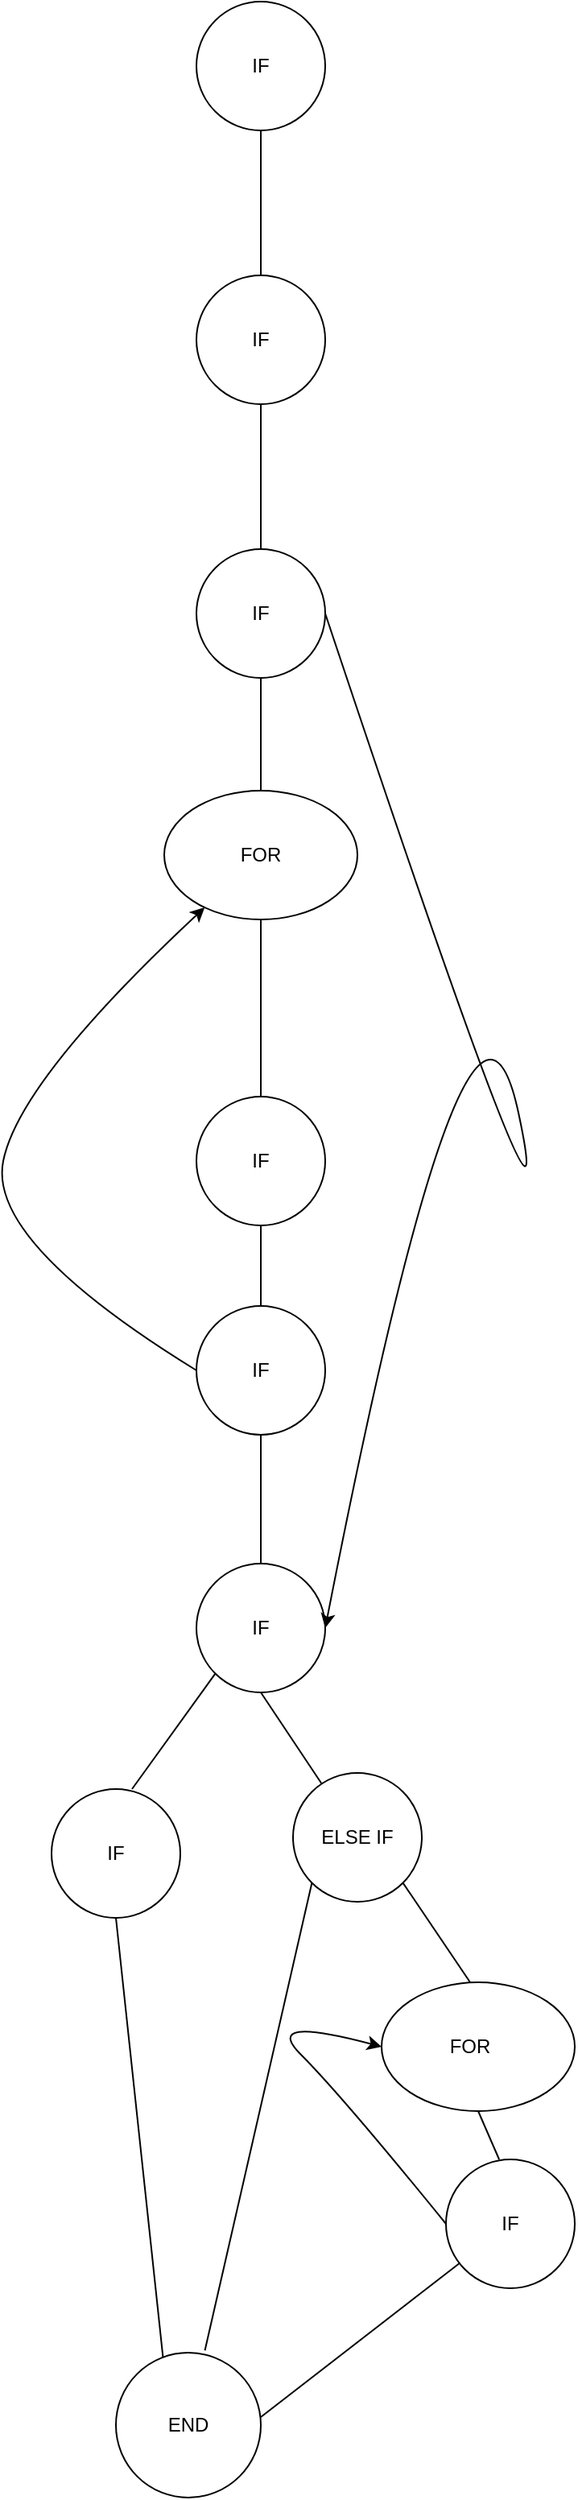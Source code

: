 <mxfile version="21.3.6" type="github">
  <diagram name="Page-1" id="Y9jQ7BKq4RQUg3Jp9FmE">
    <mxGraphModel dx="1075" dy="485" grid="1" gridSize="10" guides="1" tooltips="1" connect="1" arrows="1" fold="1" page="1" pageScale="1" pageWidth="850" pageHeight="1100" math="0" shadow="0">
      <root>
        <mxCell id="0" />
        <mxCell id="1" parent="0" />
        <mxCell id="Zc2QEfRrwF_W8643Sfey-2" value="" style="ellipse;whiteSpace=wrap;html=1;aspect=fixed;" parent="1" vertex="1">
          <mxGeometry x="190" y="240" width="80" height="80" as="geometry" />
        </mxCell>
        <mxCell id="Zc2QEfRrwF_W8643Sfey-6" value="" style="endArrow=none;html=1;rounded=0;entryX=0.5;entryY=1;entryDx=0;entryDy=0;" parent="1" target="Zc2QEfRrwF_W8643Sfey-2" edge="1">
          <mxGeometry width="50" height="50" relative="1" as="geometry">
            <mxPoint x="230" y="410" as="sourcePoint" />
            <mxPoint x="280" y="320" as="targetPoint" />
          </mxGeometry>
        </mxCell>
        <mxCell id="Zc2QEfRrwF_W8643Sfey-7" value="" style="ellipse;whiteSpace=wrap;html=1;aspect=fixed;" parent="1" vertex="1">
          <mxGeometry x="190" y="410" width="80" height="80" as="geometry" />
        </mxCell>
        <mxCell id="Zc2QEfRrwF_W8643Sfey-8" value="" style="endArrow=none;html=1;rounded=0;entryX=0.5;entryY=1;entryDx=0;entryDy=0;" parent="1" target="Zc2QEfRrwF_W8643Sfey-7" edge="1">
          <mxGeometry width="50" height="50" relative="1" as="geometry">
            <mxPoint x="230" y="580" as="sourcePoint" />
            <mxPoint x="220" y="520" as="targetPoint" />
          </mxGeometry>
        </mxCell>
        <mxCell id="Zc2QEfRrwF_W8643Sfey-9" value="" style="ellipse;whiteSpace=wrap;html=1;aspect=fixed;" parent="1" vertex="1">
          <mxGeometry x="190" y="580" width="80" height="80" as="geometry" />
        </mxCell>
        <mxCell id="Zc2QEfRrwF_W8643Sfey-11" value="" style="endArrow=none;html=1;rounded=0;entryX=0.5;entryY=1;entryDx=0;entryDy=0;exitX=0.5;exitY=0;exitDx=0;exitDy=0;" parent="1" target="Zc2QEfRrwF_W8643Sfey-9" edge="1">
          <mxGeometry width="50" height="50" relative="1" as="geometry">
            <mxPoint x="230" y="730" as="sourcePoint" />
            <mxPoint x="220" y="720" as="targetPoint" />
          </mxGeometry>
        </mxCell>
        <mxCell id="Zc2QEfRrwF_W8643Sfey-13" value="" style="endArrow=none;html=1;rounded=0;entryX=0.5;entryY=1;entryDx=0;entryDy=0;" parent="1" edge="1">
          <mxGeometry width="50" height="50" relative="1" as="geometry">
            <mxPoint x="230" y="920" as="sourcePoint" />
            <mxPoint x="230" y="810" as="targetPoint" />
          </mxGeometry>
        </mxCell>
        <mxCell id="Zc2QEfRrwF_W8643Sfey-15" value="" style="ellipse;whiteSpace=wrap;html=1;aspect=fixed;" parent="1" vertex="1">
          <mxGeometry x="190" y="920" width="80" height="80" as="geometry" />
        </mxCell>
        <mxCell id="Zc2QEfRrwF_W8643Sfey-16" value="" style="ellipse;whiteSpace=wrap;html=1;" parent="1" vertex="1">
          <mxGeometry x="170" y="730" width="120" height="80" as="geometry" />
        </mxCell>
        <mxCell id="Zc2QEfRrwF_W8643Sfey-17" value="" style="ellipse;whiteSpace=wrap;html=1;aspect=fixed;" parent="1" vertex="1">
          <mxGeometry x="190" y="1050" width="80" height="80" as="geometry" />
        </mxCell>
        <mxCell id="Zc2QEfRrwF_W8643Sfey-18" value="" style="endArrow=none;html=1;rounded=0;exitX=0.5;exitY=0;exitDx=0;exitDy=0;entryX=0.5;entryY=1;entryDx=0;entryDy=0;" parent="1" source="Zc2QEfRrwF_W8643Sfey-17" target="Zc2QEfRrwF_W8643Sfey-15" edge="1">
          <mxGeometry width="50" height="50" relative="1" as="geometry">
            <mxPoint x="170" y="970" as="sourcePoint" />
            <mxPoint x="220" y="920" as="targetPoint" />
          </mxGeometry>
        </mxCell>
        <mxCell id="Zc2QEfRrwF_W8643Sfey-19" value="" style="curved=1;endArrow=classic;html=1;rounded=0;exitX=0;exitY=0.5;exitDx=0;exitDy=0;" parent="1" source="Zc2QEfRrwF_W8643Sfey-17" target="Zc2QEfRrwF_W8643Sfey-16" edge="1">
          <mxGeometry width="50" height="50" relative="1" as="geometry">
            <mxPoint x="170" y="1070" as="sourcePoint" />
            <mxPoint x="220" y="1020" as="targetPoint" />
            <Array as="points">
              <mxPoint x="60" y="1010" />
              <mxPoint x="80" y="910" />
            </Array>
          </mxGeometry>
        </mxCell>
        <mxCell id="Zc2QEfRrwF_W8643Sfey-22" value="" style="endArrow=none;html=1;rounded=0;exitX=0.5;exitY=1;exitDx=0;exitDy=0;" parent="1" source="Zc2QEfRrwF_W8643Sfey-17" target="Zc2QEfRrwF_W8643Sfey-23" edge="1">
          <mxGeometry width="50" height="50" relative="1" as="geometry">
            <mxPoint x="230" y="1120" as="sourcePoint" />
            <mxPoint x="230" y="1200" as="targetPoint" />
          </mxGeometry>
        </mxCell>
        <mxCell id="Zc2QEfRrwF_W8643Sfey-23" value="" style="ellipse;whiteSpace=wrap;html=1;aspect=fixed;" parent="1" vertex="1">
          <mxGeometry x="190" y="1210" width="80" height="80" as="geometry" />
        </mxCell>
        <mxCell id="Zc2QEfRrwF_W8643Sfey-24" value="" style="curved=1;endArrow=classic;html=1;rounded=0;entryX=1;entryY=0.5;entryDx=0;entryDy=0;exitX=1;exitY=0.5;exitDx=0;exitDy=0;" parent="1" source="Zc2QEfRrwF_W8643Sfey-9" target="Zc2QEfRrwF_W8643Sfey-23" edge="1">
          <mxGeometry width="50" height="50" relative="1" as="geometry">
            <mxPoint x="230" y="1320" as="sourcePoint" />
            <mxPoint x="280" y="1270" as="targetPoint" />
            <Array as="points">
              <mxPoint x="420" y="1070" />
              <mxPoint x="360" y="790" />
            </Array>
          </mxGeometry>
        </mxCell>
        <mxCell id="Zc2QEfRrwF_W8643Sfey-25" value="" style="endArrow=none;html=1;rounded=0;entryX=0;entryY=1;entryDx=0;entryDy=0;" parent="1" target="Zc2QEfRrwF_W8643Sfey-23" edge="1">
          <mxGeometry width="50" height="50" relative="1" as="geometry">
            <mxPoint x="150" y="1350" as="sourcePoint" />
            <mxPoint x="280" y="1290" as="targetPoint" />
          </mxGeometry>
        </mxCell>
        <mxCell id="Zc2QEfRrwF_W8643Sfey-26" value="" style="endArrow=none;html=1;rounded=0;entryX=0.5;entryY=1;entryDx=0;entryDy=0;" parent="1" target="Zc2QEfRrwF_W8643Sfey-23" edge="1">
          <mxGeometry width="50" height="50" relative="1" as="geometry">
            <mxPoint x="270" y="1350" as="sourcePoint" />
            <mxPoint x="280" y="1290" as="targetPoint" />
          </mxGeometry>
        </mxCell>
        <mxCell id="Zc2QEfRrwF_W8643Sfey-27" value="" style="ellipse;whiteSpace=wrap;html=1;aspect=fixed;" parent="1" vertex="1">
          <mxGeometry x="100" y="1350" width="80" height="80" as="geometry" />
        </mxCell>
        <mxCell id="Zc2QEfRrwF_W8643Sfey-28" value="" style="ellipse;whiteSpace=wrap;html=1;aspect=fixed;" parent="1" vertex="1">
          <mxGeometry x="250" y="1340" width="80" height="80" as="geometry" />
        </mxCell>
        <mxCell id="Zc2QEfRrwF_W8643Sfey-29" value="" style="endArrow=none;html=1;rounded=0;entryX=1;entryY=1;entryDx=0;entryDy=0;" parent="1" target="Zc2QEfRrwF_W8643Sfey-28" edge="1">
          <mxGeometry width="50" height="50" relative="1" as="geometry">
            <mxPoint x="360" y="1470" as="sourcePoint" />
            <mxPoint x="280" y="1490" as="targetPoint" />
          </mxGeometry>
        </mxCell>
        <mxCell id="Zc2QEfRrwF_W8643Sfey-30" value="" style="ellipse;whiteSpace=wrap;html=1;" parent="1" vertex="1">
          <mxGeometry x="305" y="1470" width="120" height="80" as="geometry" />
        </mxCell>
        <mxCell id="Zc2QEfRrwF_W8643Sfey-31" value="" style="ellipse;whiteSpace=wrap;html=1;aspect=fixed;" parent="1" vertex="1">
          <mxGeometry x="345" y="1580" width="80" height="80" as="geometry" />
        </mxCell>
        <mxCell id="Zc2QEfRrwF_W8643Sfey-32" value="" style="endArrow=none;html=1;rounded=0;entryX=0.5;entryY=1;entryDx=0;entryDy=0;exitX=0.413;exitY=0;exitDx=0;exitDy=0;exitPerimeter=0;" parent="1" source="Zc2QEfRrwF_W8643Sfey-31" target="Zc2QEfRrwF_W8643Sfey-30" edge="1">
          <mxGeometry width="50" height="50" relative="1" as="geometry">
            <mxPoint x="230" y="1540" as="sourcePoint" />
            <mxPoint x="280" y="1490" as="targetPoint" />
          </mxGeometry>
        </mxCell>
        <mxCell id="Zc2QEfRrwF_W8643Sfey-33" value="" style="curved=1;endArrow=classic;html=1;rounded=0;exitX=0;exitY=0.5;exitDx=0;exitDy=0;entryX=0;entryY=0.5;entryDx=0;entryDy=0;" parent="1" source="Zc2QEfRrwF_W8643Sfey-31" target="Zc2QEfRrwF_W8643Sfey-30" edge="1">
          <mxGeometry width="50" height="50" relative="1" as="geometry">
            <mxPoint x="230" y="1540" as="sourcePoint" />
            <mxPoint x="280" y="1490" as="targetPoint" />
            <Array as="points">
              <mxPoint x="280" y="1540" />
              <mxPoint x="230" y="1490" />
            </Array>
          </mxGeometry>
        </mxCell>
        <mxCell id="Zc2QEfRrwF_W8643Sfey-34" value="" style="endArrow=none;html=1;rounded=0;" parent="1" target="Zc2QEfRrwF_W8643Sfey-31" edge="1">
          <mxGeometry width="50" height="50" relative="1" as="geometry">
            <mxPoint x="230" y="1740" as="sourcePoint" />
            <mxPoint x="280" y="1690" as="targetPoint" />
          </mxGeometry>
        </mxCell>
        <mxCell id="Zc2QEfRrwF_W8643Sfey-35" value="" style="endArrow=none;html=1;rounded=0;entryX=0.5;entryY=1;entryDx=0;entryDy=0;" parent="1" target="Zc2QEfRrwF_W8643Sfey-27" edge="1">
          <mxGeometry width="50" height="50" relative="1" as="geometry">
            <mxPoint x="170" y="1710" as="sourcePoint" />
            <mxPoint x="280" y="1590" as="targetPoint" />
          </mxGeometry>
        </mxCell>
        <mxCell id="Zc2QEfRrwF_W8643Sfey-36" value="" style="ellipse;whiteSpace=wrap;html=1;aspect=fixed;" parent="1" vertex="1">
          <mxGeometry x="140" y="1700" width="90" height="90" as="geometry" />
        </mxCell>
        <mxCell id="Zc2QEfRrwF_W8643Sfey-38" value="FOR" style="text;strokeColor=none;align=center;fillColor=none;html=1;verticalAlign=middle;whiteSpace=wrap;rounded=0;" parent="1" vertex="1">
          <mxGeometry x="330" y="1495" width="60" height="30" as="geometry" />
        </mxCell>
        <mxCell id="Zc2QEfRrwF_W8643Sfey-39" value="FOR" style="text;strokeColor=none;align=center;fillColor=none;html=1;verticalAlign=middle;whiteSpace=wrap;rounded=0;" parent="1" vertex="1">
          <mxGeometry x="200" y="755" width="60" height="30" as="geometry" />
        </mxCell>
        <mxCell id="Zc2QEfRrwF_W8643Sfey-40" value="IF" style="text;strokeColor=none;align=center;fillColor=none;html=1;verticalAlign=middle;whiteSpace=wrap;rounded=0;" parent="1" vertex="1">
          <mxGeometry x="200" y="265" width="60" height="30" as="geometry" />
        </mxCell>
        <mxCell id="Zc2QEfRrwF_W8643Sfey-41" value="IF" style="text;strokeColor=none;align=center;fillColor=none;html=1;verticalAlign=middle;whiteSpace=wrap;rounded=0;" parent="1" vertex="1">
          <mxGeometry x="200" y="435" width="60" height="30" as="geometry" />
        </mxCell>
        <mxCell id="Zc2QEfRrwF_W8643Sfey-42" value="IF" style="text;strokeColor=none;align=center;fillColor=none;html=1;verticalAlign=middle;whiteSpace=wrap;rounded=0;" parent="1" vertex="1">
          <mxGeometry x="200" y="605" width="60" height="30" as="geometry" />
        </mxCell>
        <mxCell id="Zc2QEfRrwF_W8643Sfey-43" value="IF" style="text;strokeColor=none;align=center;fillColor=none;html=1;verticalAlign=middle;whiteSpace=wrap;rounded=0;" parent="1" vertex="1">
          <mxGeometry x="200" y="945" width="60" height="30" as="geometry" />
        </mxCell>
        <mxCell id="Zc2QEfRrwF_W8643Sfey-44" value="IF" style="text;strokeColor=none;align=center;fillColor=none;html=1;verticalAlign=middle;whiteSpace=wrap;rounded=0;" parent="1" vertex="1">
          <mxGeometry x="200" y="1075" width="60" height="30" as="geometry" />
        </mxCell>
        <mxCell id="Zc2QEfRrwF_W8643Sfey-45" value="IF" style="text;strokeColor=none;align=center;fillColor=none;html=1;verticalAlign=middle;whiteSpace=wrap;rounded=0;" parent="1" vertex="1">
          <mxGeometry x="200" y="1235" width="60" height="30" as="geometry" />
        </mxCell>
        <mxCell id="Zc2QEfRrwF_W8643Sfey-46" value="ELSE IF" style="text;strokeColor=none;align=center;fillColor=none;html=1;verticalAlign=middle;whiteSpace=wrap;rounded=0;" parent="1" vertex="1">
          <mxGeometry x="260" y="1365" width="60" height="30" as="geometry" />
        </mxCell>
        <mxCell id="Zc2QEfRrwF_W8643Sfey-47" value="IF" style="text;strokeColor=none;align=center;fillColor=none;html=1;verticalAlign=middle;whiteSpace=wrap;rounded=0;" parent="1" vertex="1">
          <mxGeometry x="355" y="1605" width="60" height="30" as="geometry" />
        </mxCell>
        <mxCell id="Zc2QEfRrwF_W8643Sfey-48" value="" style="endArrow=none;html=1;rounded=0;entryX=0;entryY=1;entryDx=0;entryDy=0;exitX=0.614;exitY=-0.015;exitDx=0;exitDy=0;exitPerimeter=0;" parent="1" source="Zc2QEfRrwF_W8643Sfey-36" target="Zc2QEfRrwF_W8643Sfey-28" edge="1">
          <mxGeometry width="50" height="50" relative="1" as="geometry">
            <mxPoint x="800" y="1640" as="sourcePoint" />
            <mxPoint x="850" y="1590" as="targetPoint" />
          </mxGeometry>
        </mxCell>
        <mxCell id="Zc2QEfRrwF_W8643Sfey-49" value="END" style="text;strokeColor=none;align=center;fillColor=none;html=1;verticalAlign=middle;whiteSpace=wrap;rounded=0;" parent="1" vertex="1">
          <mxGeometry x="155" y="1730" width="60" height="30" as="geometry" />
        </mxCell>
        <mxCell id="Zc2QEfRrwF_W8643Sfey-50" value="IF" style="text;strokeColor=none;align=center;fillColor=none;html=1;verticalAlign=middle;whiteSpace=wrap;rounded=0;" parent="1" vertex="1">
          <mxGeometry x="110" y="1375" width="60" height="30" as="geometry" />
        </mxCell>
      </root>
    </mxGraphModel>
  </diagram>
</mxfile>
